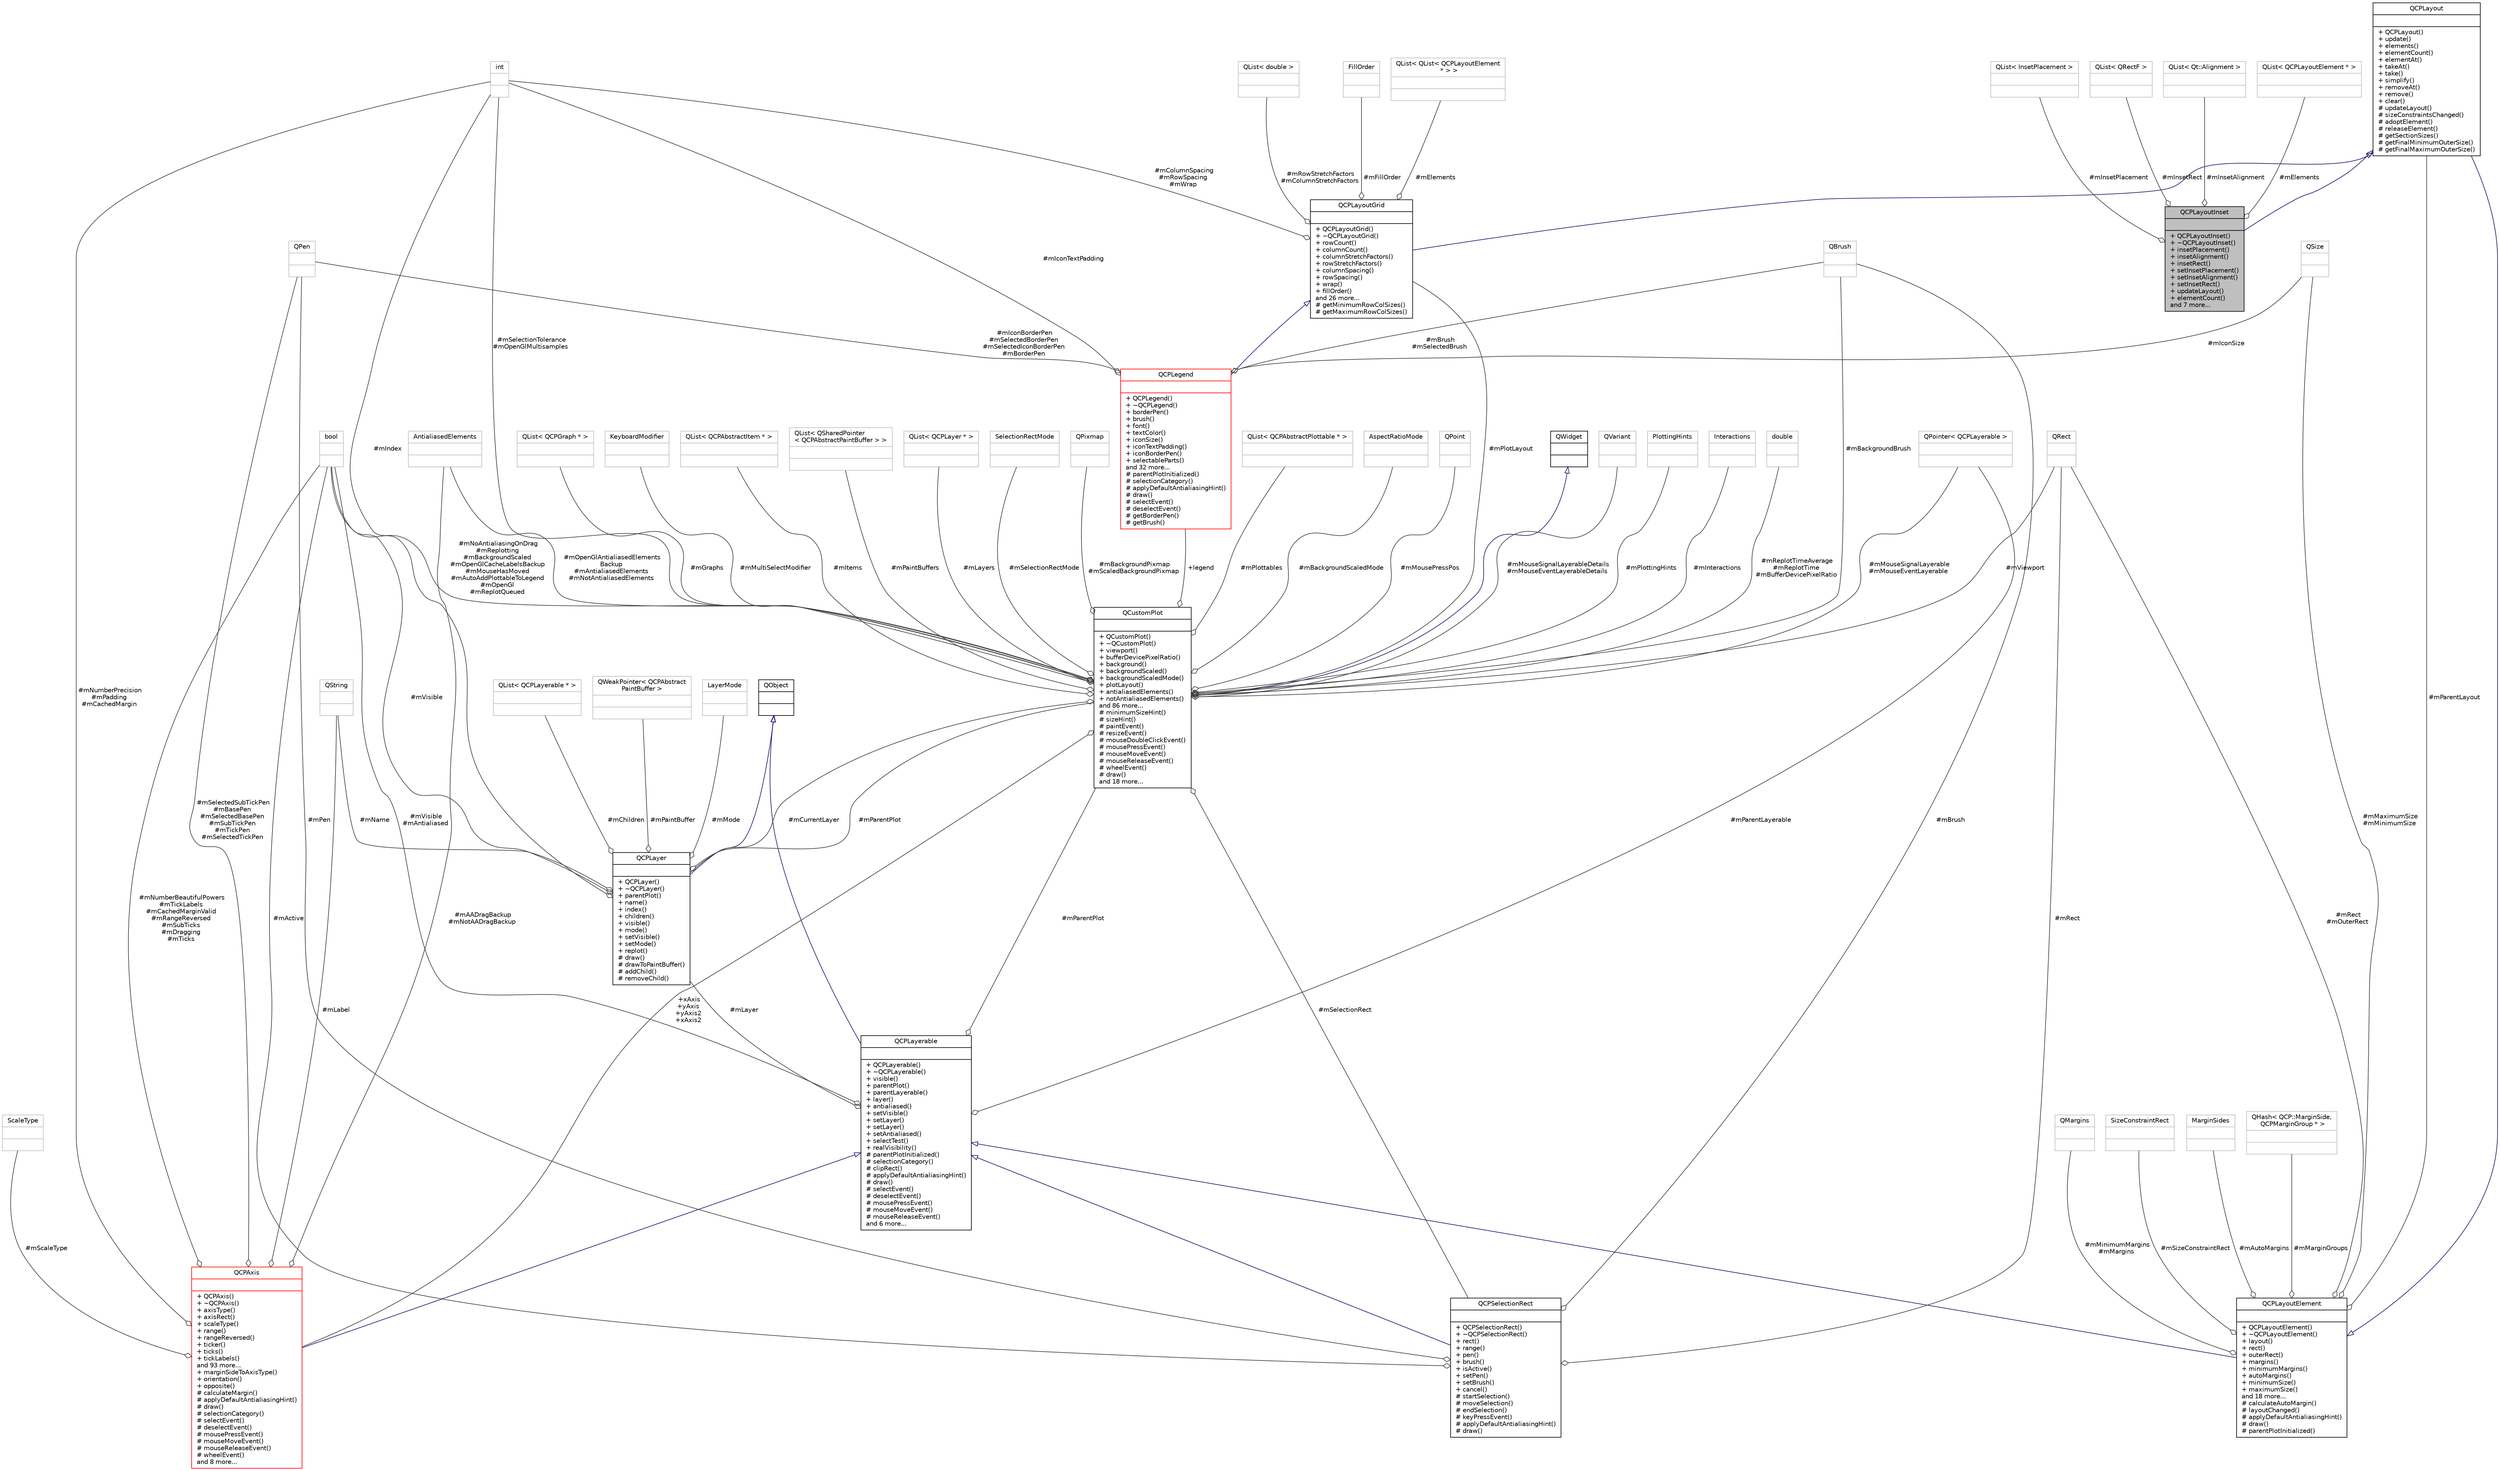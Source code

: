 digraph "QCPLayoutInset"
{
 // LATEX_PDF_SIZE
  edge [fontname="Helvetica",fontsize="10",labelfontname="Helvetica",labelfontsize="10"];
  node [fontname="Helvetica",fontsize="10",shape=record];
  Node1 [label="{QCPLayoutInset\n||+ QCPLayoutInset()\l+ ~QCPLayoutInset()\l+ insetPlacement()\l+ insetAlignment()\l+ insetRect()\l+ setInsetPlacement()\l+ setInsetAlignment()\l+ setInsetRect()\l+ updateLayout()\l+ elementCount()\land 7 more...\l}",height=0.2,width=0.4,color="black", fillcolor="grey75", style="filled", fontcolor="black",tooltip="A layout that places child elements aligned to the border or arbitrarily positioned."];
  Node2 -> Node1 [dir="back",color="midnightblue",fontsize="10",style="solid",arrowtail="onormal",fontname="Helvetica"];
  Node2 [label="{QCPLayout\n||+ QCPLayout()\l+ update()\l+ elements()\l+ elementCount()\l+ elementAt()\l+ takeAt()\l+ take()\l+ simplify()\l+ removeAt()\l+ remove()\l+ clear()\l# updateLayout()\l# sizeConstraintsChanged()\l# adoptElement()\l# releaseElement()\l# getSectionSizes()\l# getFinalMinimumOuterSize()\l# getFinalMaximumOuterSize()\l}",height=0.2,width=0.4,color="black", fillcolor="white", style="filled",URL="$classQCPLayout.html",tooltip="The abstract base class for layouts."];
  Node3 -> Node2 [dir="back",color="midnightblue",fontsize="10",style="solid",arrowtail="onormal",fontname="Helvetica"];
  Node3 [label="{QCPLayoutElement\n||+ QCPLayoutElement()\l+ ~QCPLayoutElement()\l+ layout()\l+ rect()\l+ outerRect()\l+ margins()\l+ minimumMargins()\l+ autoMargins()\l+ minimumSize()\l+ maximumSize()\land 18 more...\l# calculateAutoMargin()\l# layoutChanged()\l# applyDefaultAntialiasingHint()\l# draw()\l# parentPlotInitialized()\l}",height=0.2,width=0.4,color="black", fillcolor="white", style="filled",URL="$classQCPLayoutElement.html",tooltip="The abstract base class for all objects that form the layout system."];
  Node4 -> Node3 [dir="back",color="midnightblue",fontsize="10",style="solid",arrowtail="onormal",fontname="Helvetica"];
  Node4 [label="{QCPLayerable\n||+ QCPLayerable()\l+ ~QCPLayerable()\l+ visible()\l+ parentPlot()\l+ parentLayerable()\l+ layer()\l+ antialiased()\l+ setVisible()\l+ setLayer()\l+ setLayer()\l+ setAntialiased()\l+ selectTest()\l+ realVisibility()\l# parentPlotInitialized()\l# selectionCategory()\l# clipRect()\l# applyDefaultAntialiasingHint()\l# draw()\l# selectEvent()\l# deselectEvent()\l# mousePressEvent()\l# mouseMoveEvent()\l# mouseReleaseEvent()\land 6 more...\l}",height=0.2,width=0.4,color="black", fillcolor="white", style="filled",URL="$classQCPLayerable.html",tooltip="Base class for all drawable objects."];
  Node5 -> Node4 [dir="back",color="midnightblue",fontsize="10",style="solid",arrowtail="onormal",fontname="Helvetica"];
  Node5 [label="{QObject\n||}",height=0.2,width=0.4,color="black", fillcolor="white", style="filled",URL="$classQObject.html",tooltip=" "];
  Node6 -> Node4 [color="grey25",fontsize="10",style="solid",label=" #mLayer" ,arrowhead="odiamond",fontname="Helvetica"];
  Node6 [label="{QCPLayer\n||+ QCPLayer()\l+ ~QCPLayer()\l+ parentPlot()\l+ name()\l+ index()\l+ children()\l+ visible()\l+ mode()\l+ setVisible()\l+ setMode()\l+ replot()\l# draw()\l# drawToPaintBuffer()\l# addChild()\l# removeChild()\l}",height=0.2,width=0.4,color="black", fillcolor="white", style="filled",URL="$classQCPLayer.html",tooltip="A layer that may contain objects, to control the rendering order."];
  Node5 -> Node6 [dir="back",color="midnightblue",fontsize="10",style="solid",arrowtail="onormal",fontname="Helvetica"];
  Node7 -> Node6 [color="grey25",fontsize="10",style="solid",label=" #mName" ,arrowhead="odiamond",fontname="Helvetica"];
  Node7 [label="{QString\n||}",height=0.2,width=0.4,color="grey75", fillcolor="white", style="filled",tooltip=" "];
  Node8 -> Node6 [color="grey25",fontsize="10",style="solid",label=" #mIndex" ,arrowhead="odiamond",fontname="Helvetica"];
  Node8 [label="{int\n||}",height=0.2,width=0.4,color="grey75", fillcolor="white", style="filled",tooltip=" "];
  Node9 -> Node6 [color="grey25",fontsize="10",style="solid",label=" #mPaintBuffer" ,arrowhead="odiamond",fontname="Helvetica"];
  Node9 [label="{QWeakPointer\< QCPAbstract\lPaintBuffer \>\n||}",height=0.2,width=0.4,color="grey75", fillcolor="white", style="filled",tooltip=" "];
  Node10 -> Node6 [color="grey25",fontsize="10",style="solid",label=" #mVisible" ,arrowhead="odiamond",fontname="Helvetica"];
  Node10 [label="{bool\n||}",height=0.2,width=0.4,color="grey75", fillcolor="white", style="filled",tooltip=" "];
  Node11 -> Node6 [color="grey25",fontsize="10",style="solid",label=" #mParentPlot" ,arrowhead="odiamond",fontname="Helvetica"];
  Node11 [label="{QCustomPlot\n||+ QCustomPlot()\l+ ~QCustomPlot()\l+ viewport()\l+ bufferDevicePixelRatio()\l+ background()\l+ backgroundScaled()\l+ backgroundScaledMode()\l+ plotLayout()\l+ antialiasedElements()\l+ notAntialiasedElements()\land 86 more...\l# minimumSizeHint()\l# sizeHint()\l# paintEvent()\l# resizeEvent()\l# mouseDoubleClickEvent()\l# mousePressEvent()\l# mouseMoveEvent()\l# mouseReleaseEvent()\l# wheelEvent()\l# draw()\land 18 more...\l}",height=0.2,width=0.4,color="black", fillcolor="white", style="filled",URL="$classQCustomPlot.html",tooltip="The central class of the library. This is the QWidget which displays the plot and interacts with the ..."];
  Node12 -> Node11 [dir="back",color="midnightblue",fontsize="10",style="solid",arrowtail="onormal",fontname="Helvetica"];
  Node12 [label="{QWidget\n||}",height=0.2,width=0.4,color="black", fillcolor="white", style="filled",URL="$classQWidget.html",tooltip=" "];
  Node6 -> Node11 [color="grey25",fontsize="10",style="solid",label=" #mCurrentLayer" ,arrowhead="odiamond",fontname="Helvetica"];
  Node13 -> Node11 [color="grey25",fontsize="10",style="solid",label=" #mPlotLayout" ,arrowhead="odiamond",fontname="Helvetica"];
  Node13 [label="{QCPLayoutGrid\n||+ QCPLayoutGrid()\l+ ~QCPLayoutGrid()\l+ rowCount()\l+ columnCount()\l+ columnStretchFactors()\l+ rowStretchFactors()\l+ columnSpacing()\l+ rowSpacing()\l+ wrap()\l+ fillOrder()\land 26 more...\l# getMinimumRowColSizes()\l# getMaximumRowColSizes()\l}",height=0.2,width=0.4,color="black", fillcolor="white", style="filled",URL="$classQCPLayoutGrid.html",tooltip="A layout that arranges child elements in a grid."];
  Node2 -> Node13 [dir="back",color="midnightblue",fontsize="10",style="solid",arrowtail="onormal",fontname="Helvetica"];
  Node14 -> Node13 [color="grey25",fontsize="10",style="solid",label=" #mElements" ,arrowhead="odiamond",fontname="Helvetica"];
  Node14 [label="{QList\< QList\< QCPLayoutElement\l * \> \>\n||}",height=0.2,width=0.4,color="grey75", fillcolor="white", style="filled",tooltip=" "];
  Node15 -> Node13 [color="grey25",fontsize="10",style="solid",label=" #mRowStretchFactors\n#mColumnStretchFactors" ,arrowhead="odiamond",fontname="Helvetica"];
  Node15 [label="{QList\< double \>\n||}",height=0.2,width=0.4,color="grey75", fillcolor="white", style="filled",tooltip=" "];
  Node8 -> Node13 [color="grey25",fontsize="10",style="solid",label=" #mColumnSpacing\n#mRowSpacing\n#mWrap" ,arrowhead="odiamond",fontname="Helvetica"];
  Node16 -> Node13 [color="grey25",fontsize="10",style="solid",label=" #mFillOrder" ,arrowhead="odiamond",fontname="Helvetica"];
  Node16 [label="{FillOrder\n||}",height=0.2,width=0.4,color="grey75", fillcolor="white", style="filled",tooltip=" "];
  Node17 -> Node11 [color="grey25",fontsize="10",style="solid",label=" #mMouseSignalLayerableDetails\n#mMouseEventLayerableDetails" ,arrowhead="odiamond",fontname="Helvetica"];
  Node17 [label="{QVariant\n||}",height=0.2,width=0.4,color="grey75", fillcolor="white", style="filled",tooltip=" "];
  Node18 -> Node11 [color="grey25",fontsize="10",style="solid",label=" #mPlottingHints" ,arrowhead="odiamond",fontname="Helvetica"];
  Node18 [label="{PlottingHints\n||}",height=0.2,width=0.4,color="grey75", fillcolor="white", style="filled",tooltip=" "];
  Node19 -> Node11 [color="grey25",fontsize="10",style="solid",label=" #mInteractions" ,arrowhead="odiamond",fontname="Helvetica"];
  Node19 [label="{Interactions\n||}",height=0.2,width=0.4,color="grey75", fillcolor="white", style="filled",tooltip=" "];
  Node20 -> Node11 [color="grey25",fontsize="10",style="solid",label=" #mReplotTimeAverage\n#mReplotTime\n#mBufferDevicePixelRatio" ,arrowhead="odiamond",fontname="Helvetica"];
  Node20 [label="{double\n||}",height=0.2,width=0.4,color="grey75", fillcolor="white", style="filled",tooltip=" "];
  Node21 -> Node11 [color="grey25",fontsize="10",style="solid",label=" #mSelectionRect" ,arrowhead="odiamond",fontname="Helvetica"];
  Node21 [label="{QCPSelectionRect\n||+ QCPSelectionRect()\l+ ~QCPSelectionRect()\l+ rect()\l+ range()\l+ pen()\l+ brush()\l+ isActive()\l+ setPen()\l+ setBrush()\l+ cancel()\l# startSelection()\l# moveSelection()\l# endSelection()\l# keyPressEvent()\l# applyDefaultAntialiasingHint()\l# draw()\l}",height=0.2,width=0.4,color="black", fillcolor="white", style="filled",URL="$classQCPSelectionRect.html",tooltip="Provides rect/rubber-band data selection and range zoom interaction."];
  Node4 -> Node21 [dir="back",color="midnightblue",fontsize="10",style="solid",arrowtail="onormal",fontname="Helvetica"];
  Node22 -> Node21 [color="grey25",fontsize="10",style="solid",label=" #mPen" ,arrowhead="odiamond",fontname="Helvetica"];
  Node22 [label="{QPen\n||}",height=0.2,width=0.4,color="grey75", fillcolor="white", style="filled",tooltip=" "];
  Node10 -> Node21 [color="grey25",fontsize="10",style="solid",label=" #mActive" ,arrowhead="odiamond",fontname="Helvetica"];
  Node23 -> Node21 [color="grey25",fontsize="10",style="solid",label=" #mBrush" ,arrowhead="odiamond",fontname="Helvetica"];
  Node23 [label="{QBrush\n||}",height=0.2,width=0.4,color="grey75", fillcolor="white", style="filled",tooltip=" "];
  Node24 -> Node21 [color="grey25",fontsize="10",style="solid",label=" #mRect" ,arrowhead="odiamond",fontname="Helvetica"];
  Node24 [label="{QRect\n||}",height=0.2,width=0.4,color="grey75", fillcolor="white", style="filled",tooltip=" "];
  Node25 -> Node11 [color="grey25",fontsize="10",style="solid",label=" #mGraphs" ,arrowhead="odiamond",fontname="Helvetica"];
  Node25 [label="{QList\< QCPGraph * \>\n||}",height=0.2,width=0.4,color="grey75", fillcolor="white", style="filled",tooltip=" "];
  Node26 -> Node11 [color="grey25",fontsize="10",style="solid",label=" #mMultiSelectModifier" ,arrowhead="odiamond",fontname="Helvetica"];
  Node26 [label="{KeyboardModifier\n||}",height=0.2,width=0.4,color="grey75", fillcolor="white", style="filled",tooltip=" "];
  Node27 -> Node11 [color="grey25",fontsize="10",style="solid",label=" #mItems" ,arrowhead="odiamond",fontname="Helvetica"];
  Node27 [label="{QList\< QCPAbstractItem * \>\n||}",height=0.2,width=0.4,color="grey75", fillcolor="white", style="filled",tooltip=" "];
  Node28 -> Node11 [color="grey25",fontsize="10",style="solid",label=" #mPaintBuffers" ,arrowhead="odiamond",fontname="Helvetica"];
  Node28 [label="{QList\< QSharedPointer\l\< QCPAbstractPaintBuffer \> \>\n||}",height=0.2,width=0.4,color="grey75", fillcolor="white", style="filled",tooltip=" "];
  Node29 -> Node11 [color="grey25",fontsize="10",style="solid",label=" +xAxis\n+yAxis\n+yAxis2\n+xAxis2" ,arrowhead="odiamond",fontname="Helvetica"];
  Node29 [label="{QCPAxis\n||+ QCPAxis()\l+ ~QCPAxis()\l+ axisType()\l+ axisRect()\l+ scaleType()\l+ range()\l+ rangeReversed()\l+ ticker()\l+ ticks()\l+ tickLabels()\land 93 more...\l+ marginSideToAxisType()\l+ orientation()\l+ opposite()\l# calculateMargin()\l# applyDefaultAntialiasingHint()\l# draw()\l# selectionCategory()\l# selectEvent()\l# deselectEvent()\l# mousePressEvent()\l# mouseMoveEvent()\l# mouseReleaseEvent()\l# wheelEvent()\land 8 more...\l}",height=0.2,width=0.4,color="red", fillcolor="white", style="filled",URL="$classQCPAxis.html",tooltip="Manages a single axis inside a QCustomPlot."];
  Node4 -> Node29 [dir="back",color="midnightblue",fontsize="10",style="solid",arrowtail="onormal",fontname="Helvetica"];
  Node30 -> Node29 [color="grey25",fontsize="10",style="solid",label=" #mScaleType" ,arrowhead="odiamond",fontname="Helvetica"];
  Node30 [label="{ScaleType\n||}",height=0.2,width=0.4,color="grey75", fillcolor="white", style="filled",tooltip=" "];
  Node7 -> Node29 [color="grey25",fontsize="10",style="solid",label=" #mLabel" ,arrowhead="odiamond",fontname="Helvetica"];
  Node22 -> Node29 [color="grey25",fontsize="10",style="solid",label=" #mSelectedSubTickPen\n#mBasePen\n#mSelectedBasePen\n#mSubTickPen\n#mTickPen\n#mSelectedTickPen" ,arrowhead="odiamond",fontname="Helvetica"];
  Node8 -> Node29 [color="grey25",fontsize="10",style="solid",label=" #mNumberPrecision\n#mPadding\n#mCachedMargin" ,arrowhead="odiamond",fontname="Helvetica"];
  Node10 -> Node29 [color="grey25",fontsize="10",style="solid",label=" #mNumberBeautifulPowers\n#mTickLabels\n#mCachedMarginValid\n#mRangeReversed\n#mSubTicks\n#mDragging\n#mTicks" ,arrowhead="odiamond",fontname="Helvetica"];
  Node49 -> Node29 [color="grey25",fontsize="10",style="solid",label=" #mAADragBackup\n#mNotAADragBackup" ,arrowhead="odiamond",fontname="Helvetica"];
  Node49 [label="{AntialiasedElements\n||}",height=0.2,width=0.4,color="grey75", fillcolor="white", style="filled",tooltip=" "];
  Node56 -> Node11 [color="grey25",fontsize="10",style="solid",label=" #mLayers" ,arrowhead="odiamond",fontname="Helvetica"];
  Node56 [label="{QList\< QCPLayer * \>\n||}",height=0.2,width=0.4,color="grey75", fillcolor="white", style="filled",tooltip=" "];
  Node57 -> Node11 [color="grey25",fontsize="10",style="solid",label=" #mSelectionRectMode" ,arrowhead="odiamond",fontname="Helvetica"];
  Node57 [label="{SelectionRectMode\n||}",height=0.2,width=0.4,color="grey75", fillcolor="white", style="filled",tooltip=" "];
  Node48 -> Node11 [color="grey25",fontsize="10",style="solid",label=" #mBackgroundPixmap\n#mScaledBackgroundPixmap" ,arrowhead="odiamond",fontname="Helvetica"];
  Node48 [label="{QPixmap\n||}",height=0.2,width=0.4,color="grey75", fillcolor="white", style="filled",tooltip=" "];
  Node58 -> Node11 [color="grey25",fontsize="10",style="solid",label=" #mMouseSignalLayerable\n#mMouseEventLayerable" ,arrowhead="odiamond",fontname="Helvetica"];
  Node58 [label="{QPointer\< QCPLayerable \>\n||}",height=0.2,width=0.4,color="grey75", fillcolor="white", style="filled",tooltip=" "];
  Node8 -> Node11 [color="grey25",fontsize="10",style="solid",label=" #mSelectionTolerance\n#mOpenGlMultisamples" ,arrowhead="odiamond",fontname="Helvetica"];
  Node59 -> Node11 [color="grey25",fontsize="10",style="solid",label=" #mPlottables" ,arrowhead="odiamond",fontname="Helvetica"];
  Node59 [label="{QList\< QCPAbstractPlottable * \>\n||}",height=0.2,width=0.4,color="grey75", fillcolor="white", style="filled",tooltip=" "];
  Node10 -> Node11 [color="grey25",fontsize="10",style="solid",label=" #mNoAntialiasingOnDrag\n#mReplotting\n#mBackgroundScaled\n#mOpenGlCacheLabelsBackup\n#mMouseHasMoved\n#mAutoAddPlottableToLegend\n#mOpenGl\n#mReplotQueued" ,arrowhead="odiamond",fontname="Helvetica"];
  Node23 -> Node11 [color="grey25",fontsize="10",style="solid",label=" #mBackgroundBrush" ,arrowhead="odiamond",fontname="Helvetica"];
  Node49 -> Node11 [color="grey25",fontsize="10",style="solid",label=" #mOpenGlAntialiasedElements\lBackup\n#mAntialiasedElements\n#mNotAntialiasedElements" ,arrowhead="odiamond",fontname="Helvetica"];
  Node60 -> Node11 [color="grey25",fontsize="10",style="solid",label=" +legend" ,arrowhead="odiamond",fontname="Helvetica"];
  Node60 [label="{QCPLegend\n||+ QCPLegend()\l+ ~QCPLegend()\l+ borderPen()\l+ brush()\l+ font()\l+ textColor()\l+ iconSize()\l+ iconTextPadding()\l+ iconBorderPen()\l+ selectableParts()\land 32 more...\l# parentPlotInitialized()\l# selectionCategory()\l# applyDefaultAntialiasingHint()\l# draw()\l# selectEvent()\l# deselectEvent()\l# getBorderPen()\l# getBrush()\l}",height=0.2,width=0.4,color="red", fillcolor="white", style="filled",URL="$classQCPLegend.html",tooltip="Manages a legend inside a QCustomPlot."];
  Node13 -> Node60 [dir="back",color="midnightblue",fontsize="10",style="solid",arrowtail="onormal",fontname="Helvetica"];
  Node22 -> Node60 [color="grey25",fontsize="10",style="solid",label=" #mIconBorderPen\n#mSelectedBorderPen\n#mSelectedIconBorderPen\n#mBorderPen" ,arrowhead="odiamond",fontname="Helvetica"];
  Node8 -> Node60 [color="grey25",fontsize="10",style="solid",label=" #mIconTextPadding" ,arrowhead="odiamond",fontname="Helvetica"];
  Node23 -> Node60 [color="grey25",fontsize="10",style="solid",label=" #mBrush\n#mSelectedBrush" ,arrowhead="odiamond",fontname="Helvetica"];
  Node61 -> Node60 [color="grey25",fontsize="10",style="solid",label=" #mIconSize" ,arrowhead="odiamond",fontname="Helvetica"];
  Node61 [label="{QSize\n||}",height=0.2,width=0.4,color="grey75", fillcolor="white", style="filled",tooltip=" "];
  Node51 -> Node11 [color="grey25",fontsize="10",style="solid",label=" #mBackgroundScaledMode" ,arrowhead="odiamond",fontname="Helvetica"];
  Node51 [label="{AspectRatioMode\n||}",height=0.2,width=0.4,color="grey75", fillcolor="white", style="filled",tooltip=" "];
  Node24 -> Node11 [color="grey25",fontsize="10",style="solid",label=" #mViewport" ,arrowhead="odiamond",fontname="Helvetica"];
  Node62 -> Node11 [color="grey25",fontsize="10",style="solid",label=" #mMousePressPos" ,arrowhead="odiamond",fontname="Helvetica"];
  Node62 [label="{QPoint\n||}",height=0.2,width=0.4,color="grey75", fillcolor="white", style="filled",tooltip=" "];
  Node63 -> Node6 [color="grey25",fontsize="10",style="solid",label=" #mMode" ,arrowhead="odiamond",fontname="Helvetica"];
  Node63 [label="{LayerMode\n||}",height=0.2,width=0.4,color="grey75", fillcolor="white", style="filled",tooltip=" "];
  Node64 -> Node6 [color="grey25",fontsize="10",style="solid",label=" #mChildren" ,arrowhead="odiamond",fontname="Helvetica"];
  Node64 [label="{QList\< QCPLayerable * \>\n||}",height=0.2,width=0.4,color="grey75", fillcolor="white", style="filled",tooltip=" "];
  Node58 -> Node4 [color="grey25",fontsize="10",style="solid",label=" #mParentLayerable" ,arrowhead="odiamond",fontname="Helvetica"];
  Node10 -> Node4 [color="grey25",fontsize="10",style="solid",label=" #mVisible\n#mAntialiased" ,arrowhead="odiamond",fontname="Helvetica"];
  Node11 -> Node4 [color="grey25",fontsize="10",style="solid",label=" #mParentPlot" ,arrowhead="odiamond",fontname="Helvetica"];
  Node65 -> Node3 [color="grey25",fontsize="10",style="solid",label=" #mMinimumMargins\n#mMargins" ,arrowhead="odiamond",fontname="Helvetica"];
  Node65 [label="{QMargins\n||}",height=0.2,width=0.4,color="grey75", fillcolor="white", style="filled",tooltip=" "];
  Node2 -> Node3 [color="grey25",fontsize="10",style="solid",label=" #mParentLayout" ,arrowhead="odiamond",fontname="Helvetica"];
  Node66 -> Node3 [color="grey25",fontsize="10",style="solid",label=" #mSizeConstraintRect" ,arrowhead="odiamond",fontname="Helvetica"];
  Node66 [label="{SizeConstraintRect\n||}",height=0.2,width=0.4,color="grey75", fillcolor="white", style="filled",tooltip=" "];
  Node61 -> Node3 [color="grey25",fontsize="10",style="solid",label=" #mMaximumSize\n#mMinimumSize" ,arrowhead="odiamond",fontname="Helvetica"];
  Node67 -> Node3 [color="grey25",fontsize="10",style="solid",label=" #mAutoMargins" ,arrowhead="odiamond",fontname="Helvetica"];
  Node67 [label="{MarginSides\n||}",height=0.2,width=0.4,color="grey75", fillcolor="white", style="filled",tooltip=" "];
  Node24 -> Node3 [color="grey25",fontsize="10",style="solid",label=" #mRect\n#mOuterRect" ,arrowhead="odiamond",fontname="Helvetica"];
  Node68 -> Node3 [color="grey25",fontsize="10",style="solid",label=" #mMarginGroups" ,arrowhead="odiamond",fontname="Helvetica"];
  Node68 [label="{QHash\< QCP::MarginSide,\l QCPMarginGroup * \>\n||}",height=0.2,width=0.4,color="grey75", fillcolor="white", style="filled",tooltip=" "];
  Node69 -> Node1 [color="grey25",fontsize="10",style="solid",label=" #mInsetRect" ,arrowhead="odiamond",fontname="Helvetica"];
  Node69 [label="{QList\< QRectF \>\n||}",height=0.2,width=0.4,color="grey75", fillcolor="white", style="filled",tooltip=" "];
  Node70 -> Node1 [color="grey25",fontsize="10",style="solid",label=" #mInsetAlignment" ,arrowhead="odiamond",fontname="Helvetica"];
  Node70 [label="{QList\< Qt::Alignment \>\n||}",height=0.2,width=0.4,color="grey75", fillcolor="white", style="filled",tooltip=" "];
  Node71 -> Node1 [color="grey25",fontsize="10",style="solid",label=" #mElements" ,arrowhead="odiamond",fontname="Helvetica"];
  Node71 [label="{QList\< QCPLayoutElement * \>\n||}",height=0.2,width=0.4,color="grey75", fillcolor="white", style="filled",tooltip=" "];
  Node72 -> Node1 [color="grey25",fontsize="10",style="solid",label=" #mInsetPlacement" ,arrowhead="odiamond",fontname="Helvetica"];
  Node72 [label="{QList\< InsetPlacement \>\n||}",height=0.2,width=0.4,color="grey75", fillcolor="white", style="filled",tooltip=" "];
}
